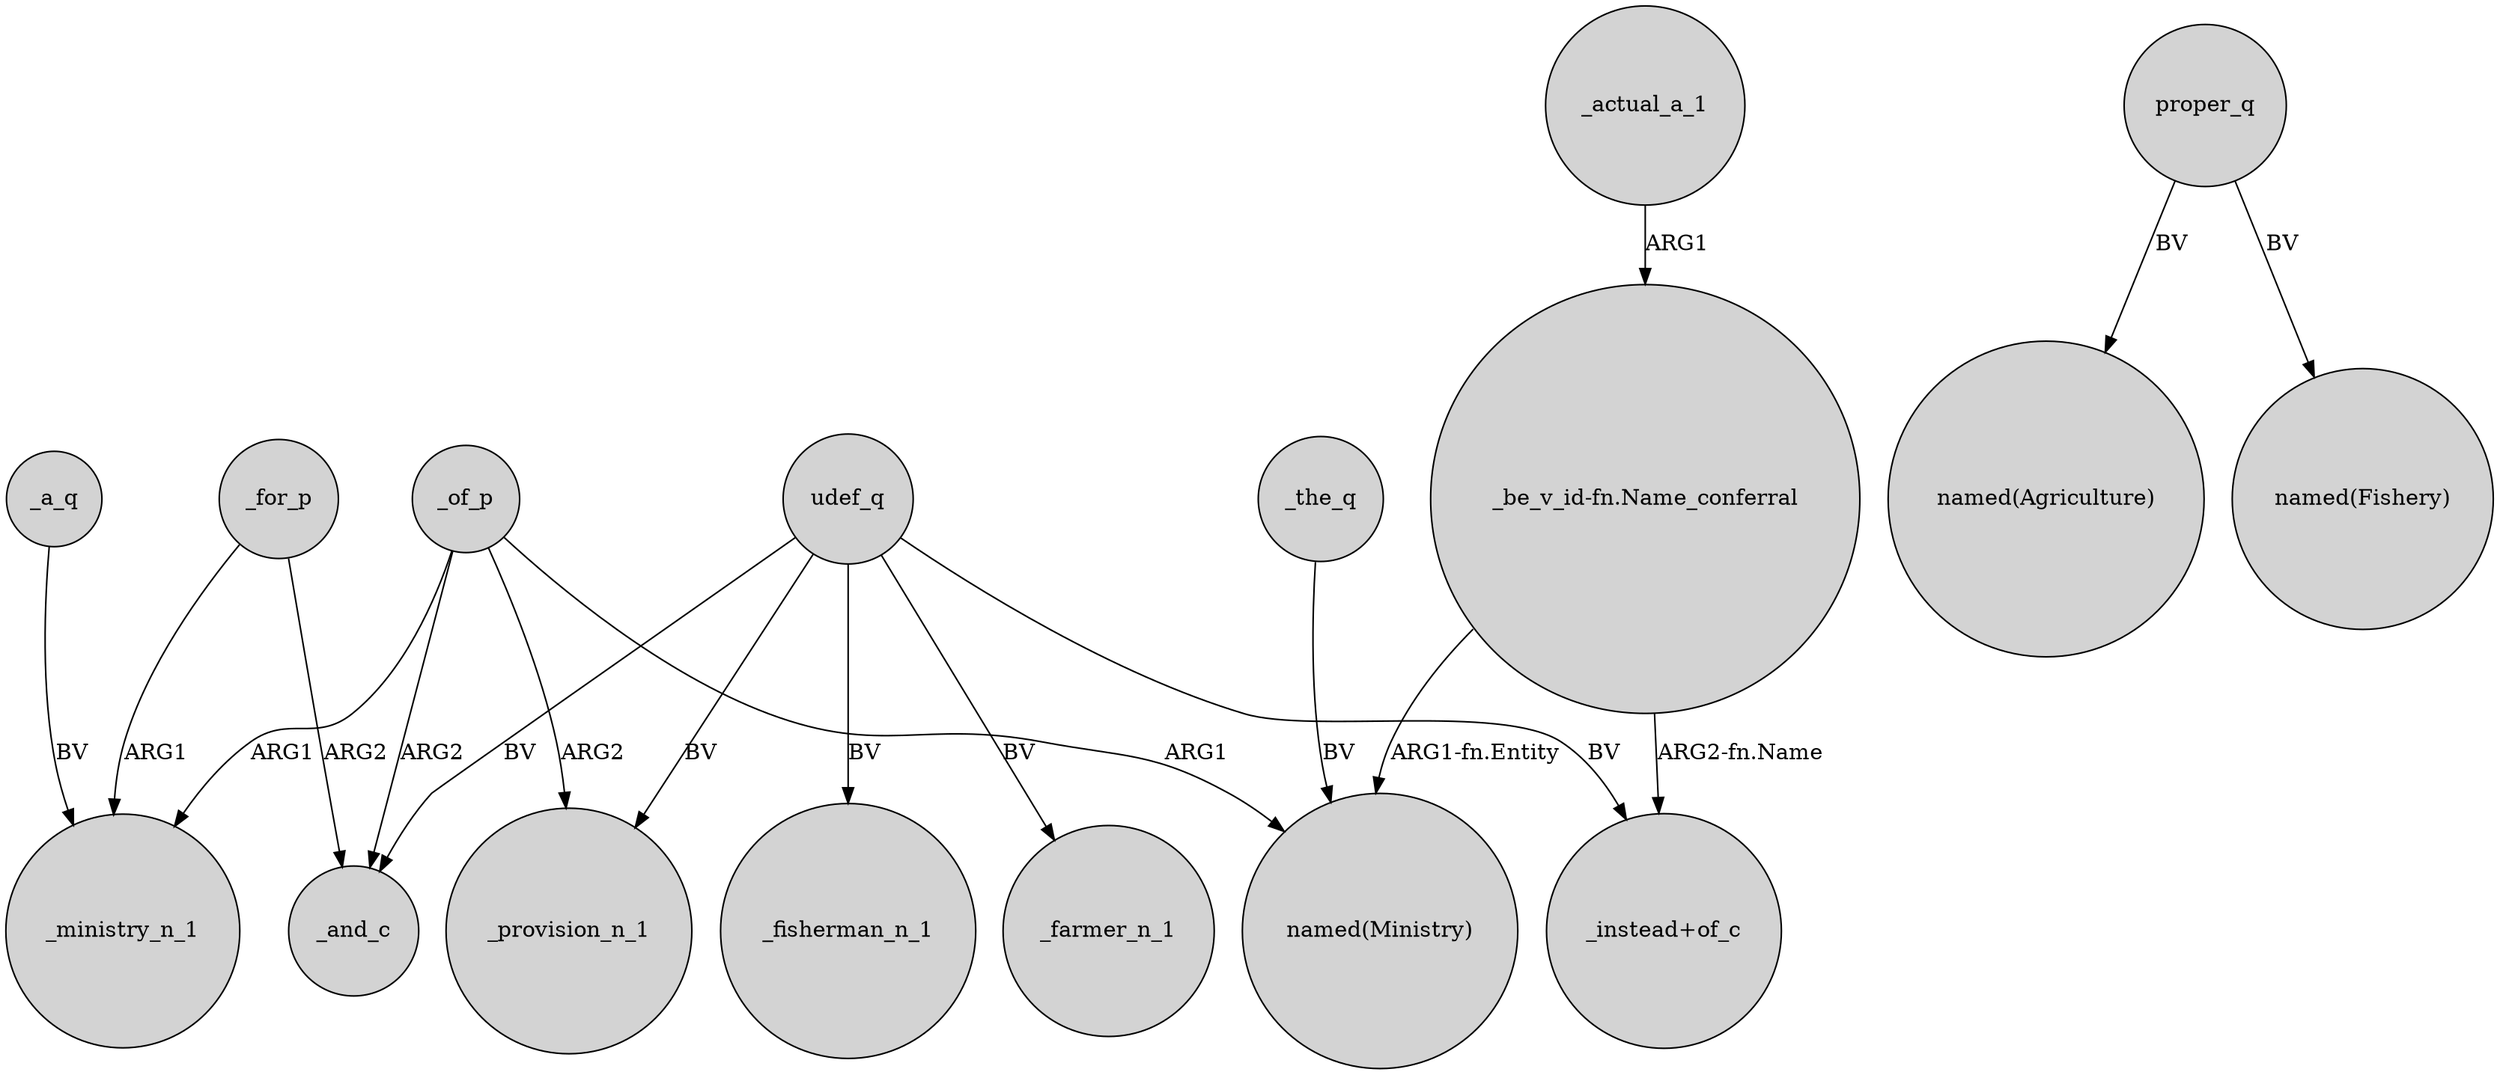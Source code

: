 digraph {
	node [shape=circle style=filled]
	_of_p -> _ministry_n_1 [label=ARG1]
	_a_q -> _ministry_n_1 [label=BV]
	_of_p -> _provision_n_1 [label=ARG2]
	proper_q -> "named(Agriculture)" [label=BV]
	_of_p -> _and_c [label=ARG2]
	udef_q -> "_instead+of_c" [label=BV]
	udef_q -> _provision_n_1 [label=BV]
	udef_q -> _and_c [label=BV]
	udef_q -> _fisherman_n_1 [label=BV]
	"_be_v_id-fn.Name_conferral" -> "_instead+of_c" [label="ARG2-fn.Name"]
	"_be_v_id-fn.Name_conferral" -> "named(Ministry)" [label="ARG1-fn.Entity"]
	_the_q -> "named(Ministry)" [label=BV]
	udef_q -> _farmer_n_1 [label=BV]
	_actual_a_1 -> "_be_v_id-fn.Name_conferral" [label=ARG1]
	_for_p -> _ministry_n_1 [label=ARG1]
	proper_q -> "named(Fishery)" [label=BV]
	_of_p -> "named(Ministry)" [label=ARG1]
	_for_p -> _and_c [label=ARG2]
}
